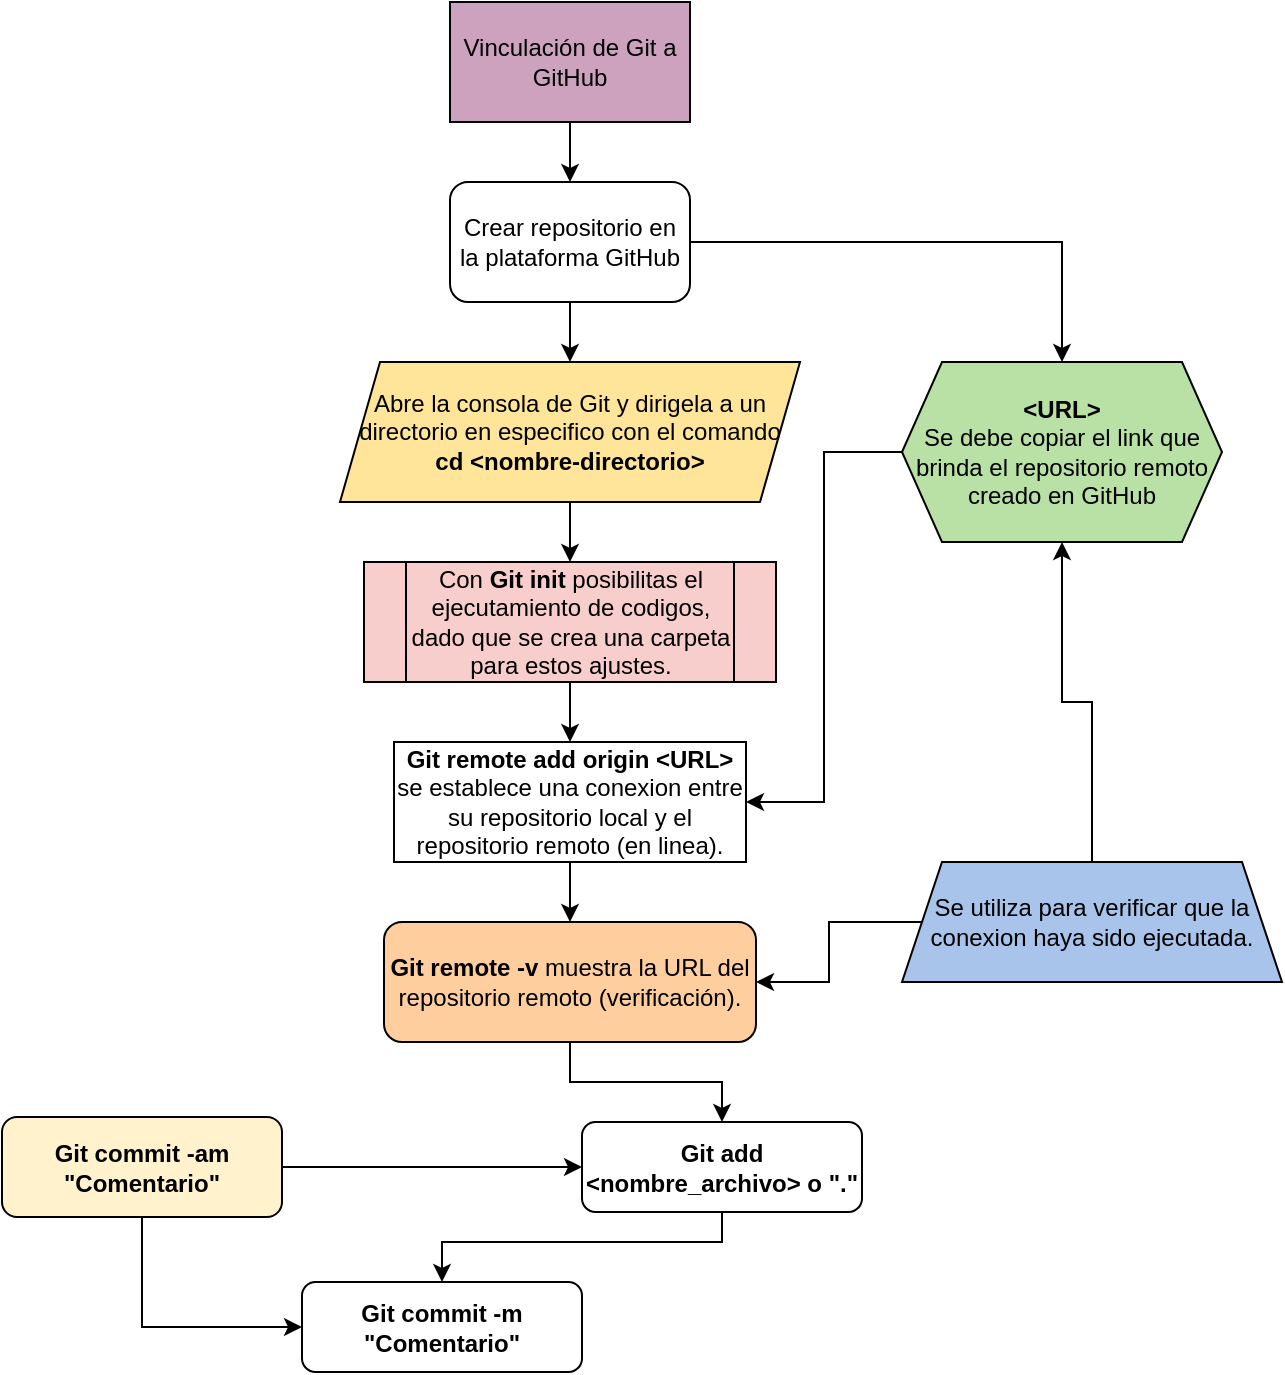 <mxfile version="22.1.21" type="github">
  <diagram name="Página-1" id="5s8Xqy94O7hPuLvACRVi">
    <mxGraphModel dx="1120" dy="468" grid="1" gridSize="10" guides="1" tooltips="1" connect="1" arrows="1" fold="1" page="1" pageScale="1" pageWidth="827" pageHeight="1169" math="0" shadow="0">
      <root>
        <mxCell id="0" />
        <mxCell id="1" parent="0" />
        <mxCell id="BW9PGZI2smLg-ad-glbC-7" value="" style="edgeStyle=orthogonalEdgeStyle;rounded=0;orthogonalLoop=1;jettySize=auto;html=1;" edge="1" parent="1" source="BW9PGZI2smLg-ad-glbC-2" target="BW9PGZI2smLg-ad-glbC-3">
          <mxGeometry relative="1" as="geometry" />
        </mxCell>
        <mxCell id="BW9PGZI2smLg-ad-glbC-2" value="Vinculación de Git a GitHub" style="rounded=0;whiteSpace=wrap;html=1;fillColor=#CDA2BE;" vertex="1" parent="1">
          <mxGeometry x="354" y="40" width="120" height="60" as="geometry" />
        </mxCell>
        <mxCell id="BW9PGZI2smLg-ad-glbC-8" value="" style="edgeStyle=orthogonalEdgeStyle;rounded=0;orthogonalLoop=1;jettySize=auto;html=1;" edge="1" parent="1" source="BW9PGZI2smLg-ad-glbC-3" target="BW9PGZI2smLg-ad-glbC-5">
          <mxGeometry relative="1" as="geometry" />
        </mxCell>
        <mxCell id="BW9PGZI2smLg-ad-glbC-15" style="edgeStyle=orthogonalEdgeStyle;rounded=0;orthogonalLoop=1;jettySize=auto;html=1;entryX=0.5;entryY=0;entryDx=0;entryDy=0;" edge="1" parent="1" source="BW9PGZI2smLg-ad-glbC-3" target="BW9PGZI2smLg-ad-glbC-14">
          <mxGeometry relative="1" as="geometry" />
        </mxCell>
        <mxCell id="BW9PGZI2smLg-ad-glbC-3" value="Crear repositorio en la plataforma GitHub" style="rounded=1;whiteSpace=wrap;html=1;" vertex="1" parent="1">
          <mxGeometry x="354" y="130" width="120" height="60" as="geometry" />
        </mxCell>
        <mxCell id="BW9PGZI2smLg-ad-glbC-9" value="" style="edgeStyle=orthogonalEdgeStyle;rounded=0;orthogonalLoop=1;jettySize=auto;html=1;" edge="1" parent="1" source="BW9PGZI2smLg-ad-glbC-5" target="BW9PGZI2smLg-ad-glbC-6">
          <mxGeometry relative="1" as="geometry" />
        </mxCell>
        <mxCell id="BW9PGZI2smLg-ad-glbC-5" value="Abre la consola de Git y dirigela a un directorio en especifico con el comando &lt;b&gt;cd &amp;lt;nombre-directorio&amp;gt;&lt;/b&gt;" style="shape=parallelogram;perimeter=parallelogramPerimeter;whiteSpace=wrap;html=1;fixedSize=1;fillColor=#FFE599;" vertex="1" parent="1">
          <mxGeometry x="299" y="220" width="230" height="70" as="geometry" />
        </mxCell>
        <mxCell id="BW9PGZI2smLg-ad-glbC-11" value="" style="edgeStyle=orthogonalEdgeStyle;rounded=0;orthogonalLoop=1;jettySize=auto;html=1;" edge="1" parent="1" source="BW9PGZI2smLg-ad-glbC-6" target="BW9PGZI2smLg-ad-glbC-10">
          <mxGeometry relative="1" as="geometry" />
        </mxCell>
        <mxCell id="BW9PGZI2smLg-ad-glbC-6" value="Con &lt;b&gt;Git init &lt;/b&gt;posibilitas el ejecutamiento de codigos, dado que se crea una carpeta para estos ajustes." style="shape=process;whiteSpace=wrap;html=1;backgroundOutline=1;fillColor=#F8CECC;" vertex="1" parent="1">
          <mxGeometry x="311" y="320" width="206" height="60" as="geometry" />
        </mxCell>
        <mxCell id="BW9PGZI2smLg-ad-glbC-13" value="" style="edgeStyle=orthogonalEdgeStyle;rounded=0;orthogonalLoop=1;jettySize=auto;html=1;" edge="1" parent="1" source="BW9PGZI2smLg-ad-glbC-10" target="BW9PGZI2smLg-ad-glbC-12">
          <mxGeometry relative="1" as="geometry" />
        </mxCell>
        <mxCell id="BW9PGZI2smLg-ad-glbC-10" value="&lt;b&gt;Git remote add origin &amp;lt;URL&amp;gt; &lt;/b&gt;se establece una conexion entre su repositorio local y el repositorio remoto (en linea)." style="rounded=0;whiteSpace=wrap;html=1;" vertex="1" parent="1">
          <mxGeometry x="326" y="410" width="176" height="60" as="geometry" />
        </mxCell>
        <mxCell id="BW9PGZI2smLg-ad-glbC-28" style="edgeStyle=orthogonalEdgeStyle;rounded=0;orthogonalLoop=1;jettySize=auto;html=1;exitX=0.5;exitY=1;exitDx=0;exitDy=0;" edge="1" parent="1" source="BW9PGZI2smLg-ad-glbC-12" target="BW9PGZI2smLg-ad-glbC-25">
          <mxGeometry relative="1" as="geometry" />
        </mxCell>
        <mxCell id="BW9PGZI2smLg-ad-glbC-12" value="&lt;b&gt;Git remote -v &lt;/b&gt;muestra la URL del repositorio remoto (verificación)." style="rounded=1;whiteSpace=wrap;html=1;fillColor=#FFCE9F;" vertex="1" parent="1">
          <mxGeometry x="321" y="500" width="186" height="60" as="geometry" />
        </mxCell>
        <mxCell id="BW9PGZI2smLg-ad-glbC-21" style="edgeStyle=orthogonalEdgeStyle;rounded=0;orthogonalLoop=1;jettySize=auto;html=1;entryX=1;entryY=0.5;entryDx=0;entryDy=0;" edge="1" parent="1" source="BW9PGZI2smLg-ad-glbC-14" target="BW9PGZI2smLg-ad-glbC-10">
          <mxGeometry relative="1" as="geometry" />
        </mxCell>
        <mxCell id="BW9PGZI2smLg-ad-glbC-14" value="&lt;b&gt;&amp;lt;URL&amp;gt;&lt;/b&gt;&lt;br&gt;Se debe copiar el link que brinda el repositorio remoto creado en GitHub" style="shape=hexagon;perimeter=hexagonPerimeter2;whiteSpace=wrap;html=1;fixedSize=1;fillColor=#B9E0A5;" vertex="1" parent="1">
          <mxGeometry x="580" y="220" width="160" height="90" as="geometry" />
        </mxCell>
        <mxCell id="BW9PGZI2smLg-ad-glbC-20" style="edgeStyle=orthogonalEdgeStyle;rounded=0;orthogonalLoop=1;jettySize=auto;html=1;entryX=1;entryY=0.5;entryDx=0;entryDy=0;" edge="1" parent="1" source="BW9PGZI2smLg-ad-glbC-18" target="BW9PGZI2smLg-ad-glbC-12">
          <mxGeometry relative="1" as="geometry" />
        </mxCell>
        <mxCell id="BW9PGZI2smLg-ad-glbC-24" style="edgeStyle=orthogonalEdgeStyle;rounded=0;orthogonalLoop=1;jettySize=auto;html=1;entryX=0.5;entryY=1;entryDx=0;entryDy=0;" edge="1" parent="1" source="BW9PGZI2smLg-ad-glbC-18" target="BW9PGZI2smLg-ad-glbC-14">
          <mxGeometry relative="1" as="geometry" />
        </mxCell>
        <mxCell id="BW9PGZI2smLg-ad-glbC-18" value="Se utiliza para verificar que la conexion haya sido ejecutada." style="shape=trapezoid;perimeter=trapezoidPerimeter;whiteSpace=wrap;html=1;fixedSize=1;fillColor=#A9C4EB;" vertex="1" parent="1">
          <mxGeometry x="580" y="470" width="190" height="60" as="geometry" />
        </mxCell>
        <mxCell id="BW9PGZI2smLg-ad-glbC-29" style="edgeStyle=orthogonalEdgeStyle;rounded=0;orthogonalLoop=1;jettySize=auto;html=1;entryX=0.5;entryY=0;entryDx=0;entryDy=0;" edge="1" parent="1" source="BW9PGZI2smLg-ad-glbC-25" target="BW9PGZI2smLg-ad-glbC-27">
          <mxGeometry relative="1" as="geometry">
            <Array as="points">
              <mxPoint x="490" y="660" />
              <mxPoint x="350" y="660" />
            </Array>
          </mxGeometry>
        </mxCell>
        <mxCell id="BW9PGZI2smLg-ad-glbC-25" value="Git add &amp;lt;nombre_archivo&amp;gt; o &quot;.&quot;" style="rounded=1;whiteSpace=wrap;html=1;fontStyle=1" vertex="1" parent="1">
          <mxGeometry x="420" y="600" width="140" height="45" as="geometry" />
        </mxCell>
        <mxCell id="BW9PGZI2smLg-ad-glbC-27" value="&lt;b&gt;Git commit -m &quot;Comentario&quot;&lt;/b&gt;" style="rounded=1;whiteSpace=wrap;html=1;" vertex="1" parent="1">
          <mxGeometry x="280" y="680" width="140" height="45" as="geometry" />
        </mxCell>
        <mxCell id="BW9PGZI2smLg-ad-glbC-31" style="edgeStyle=orthogonalEdgeStyle;rounded=0;orthogonalLoop=1;jettySize=auto;html=1;entryX=0;entryY=0.5;entryDx=0;entryDy=0;" edge="1" parent="1" source="BW9PGZI2smLg-ad-glbC-30" target="BW9PGZI2smLg-ad-glbC-25">
          <mxGeometry relative="1" as="geometry" />
        </mxCell>
        <mxCell id="BW9PGZI2smLg-ad-glbC-32" style="edgeStyle=orthogonalEdgeStyle;rounded=0;orthogonalLoop=1;jettySize=auto;html=1;entryX=0;entryY=0.5;entryDx=0;entryDy=0;" edge="1" parent="1" source="BW9PGZI2smLg-ad-glbC-30" target="BW9PGZI2smLg-ad-glbC-27">
          <mxGeometry relative="1" as="geometry">
            <Array as="points">
              <mxPoint x="200" y="703" />
            </Array>
          </mxGeometry>
        </mxCell>
        <mxCell id="BW9PGZI2smLg-ad-glbC-30" value="&lt;b&gt;Git commit -am &quot;Comentario&quot;&lt;/b&gt;" style="rounded=1;whiteSpace=wrap;html=1;fillColor=#FFF2CC;" vertex="1" parent="1">
          <mxGeometry x="130" y="597.5" width="140" height="50" as="geometry" />
        </mxCell>
      </root>
    </mxGraphModel>
  </diagram>
</mxfile>
